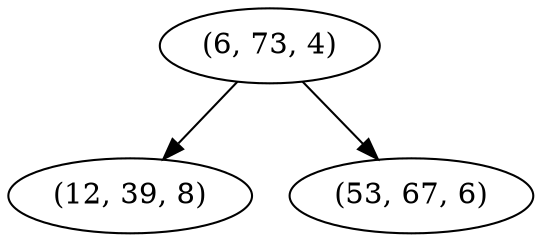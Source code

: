 digraph tree {
    "(6, 73, 4)";
    "(12, 39, 8)";
    "(53, 67, 6)";
    "(6, 73, 4)" -> "(12, 39, 8)";
    "(6, 73, 4)" -> "(53, 67, 6)";
}
